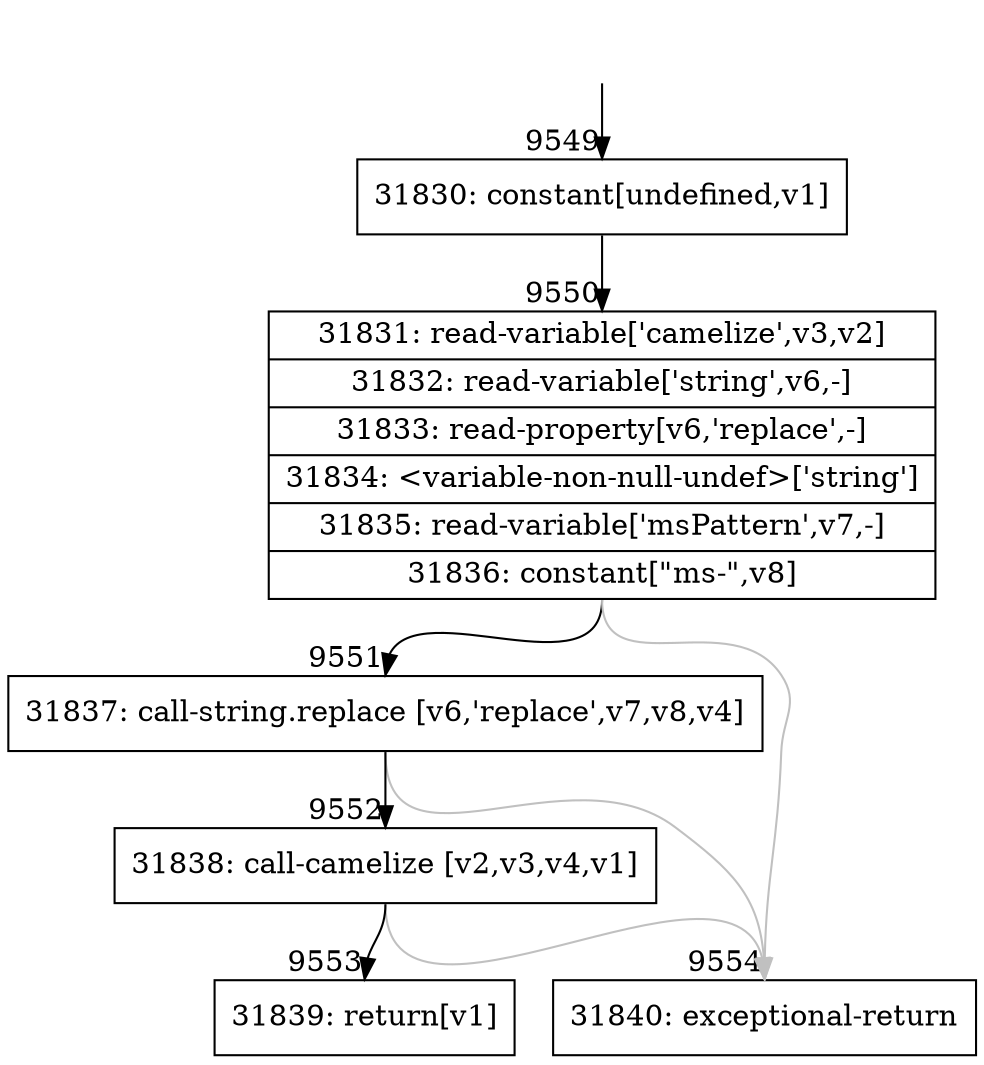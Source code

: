 digraph {
rankdir="TD"
BB_entry703[shape=none,label=""];
BB_entry703 -> BB9549 [tailport=s, headport=n, headlabel="    9549"]
BB9549 [shape=record label="{31830: constant[undefined,v1]}" ] 
BB9549 -> BB9550 [tailport=s, headport=n, headlabel="      9550"]
BB9550 [shape=record label="{31831: read-variable['camelize',v3,v2]|31832: read-variable['string',v6,-]|31833: read-property[v6,'replace',-]|31834: \<variable-non-null-undef\>['string']|31835: read-variable['msPattern',v7,-]|31836: constant[\"ms-\",v8]}" ] 
BB9550 -> BB9551 [tailport=s, headport=n, headlabel="      9551"]
BB9550 -> BB9554 [tailport=s, headport=n, color=gray, headlabel="      9554"]
BB9551 [shape=record label="{31837: call-string.replace [v6,'replace',v7,v8,v4]}" ] 
BB9551 -> BB9552 [tailport=s, headport=n, headlabel="      9552"]
BB9551 -> BB9554 [tailport=s, headport=n, color=gray]
BB9552 [shape=record label="{31838: call-camelize [v2,v3,v4,v1]}" ] 
BB9552 -> BB9553 [tailport=s, headport=n, headlabel="      9553"]
BB9552 -> BB9554 [tailport=s, headport=n, color=gray]
BB9553 [shape=record label="{31839: return[v1]}" ] 
BB9554 [shape=record label="{31840: exceptional-return}" ] 
//#$~ 16984
}
